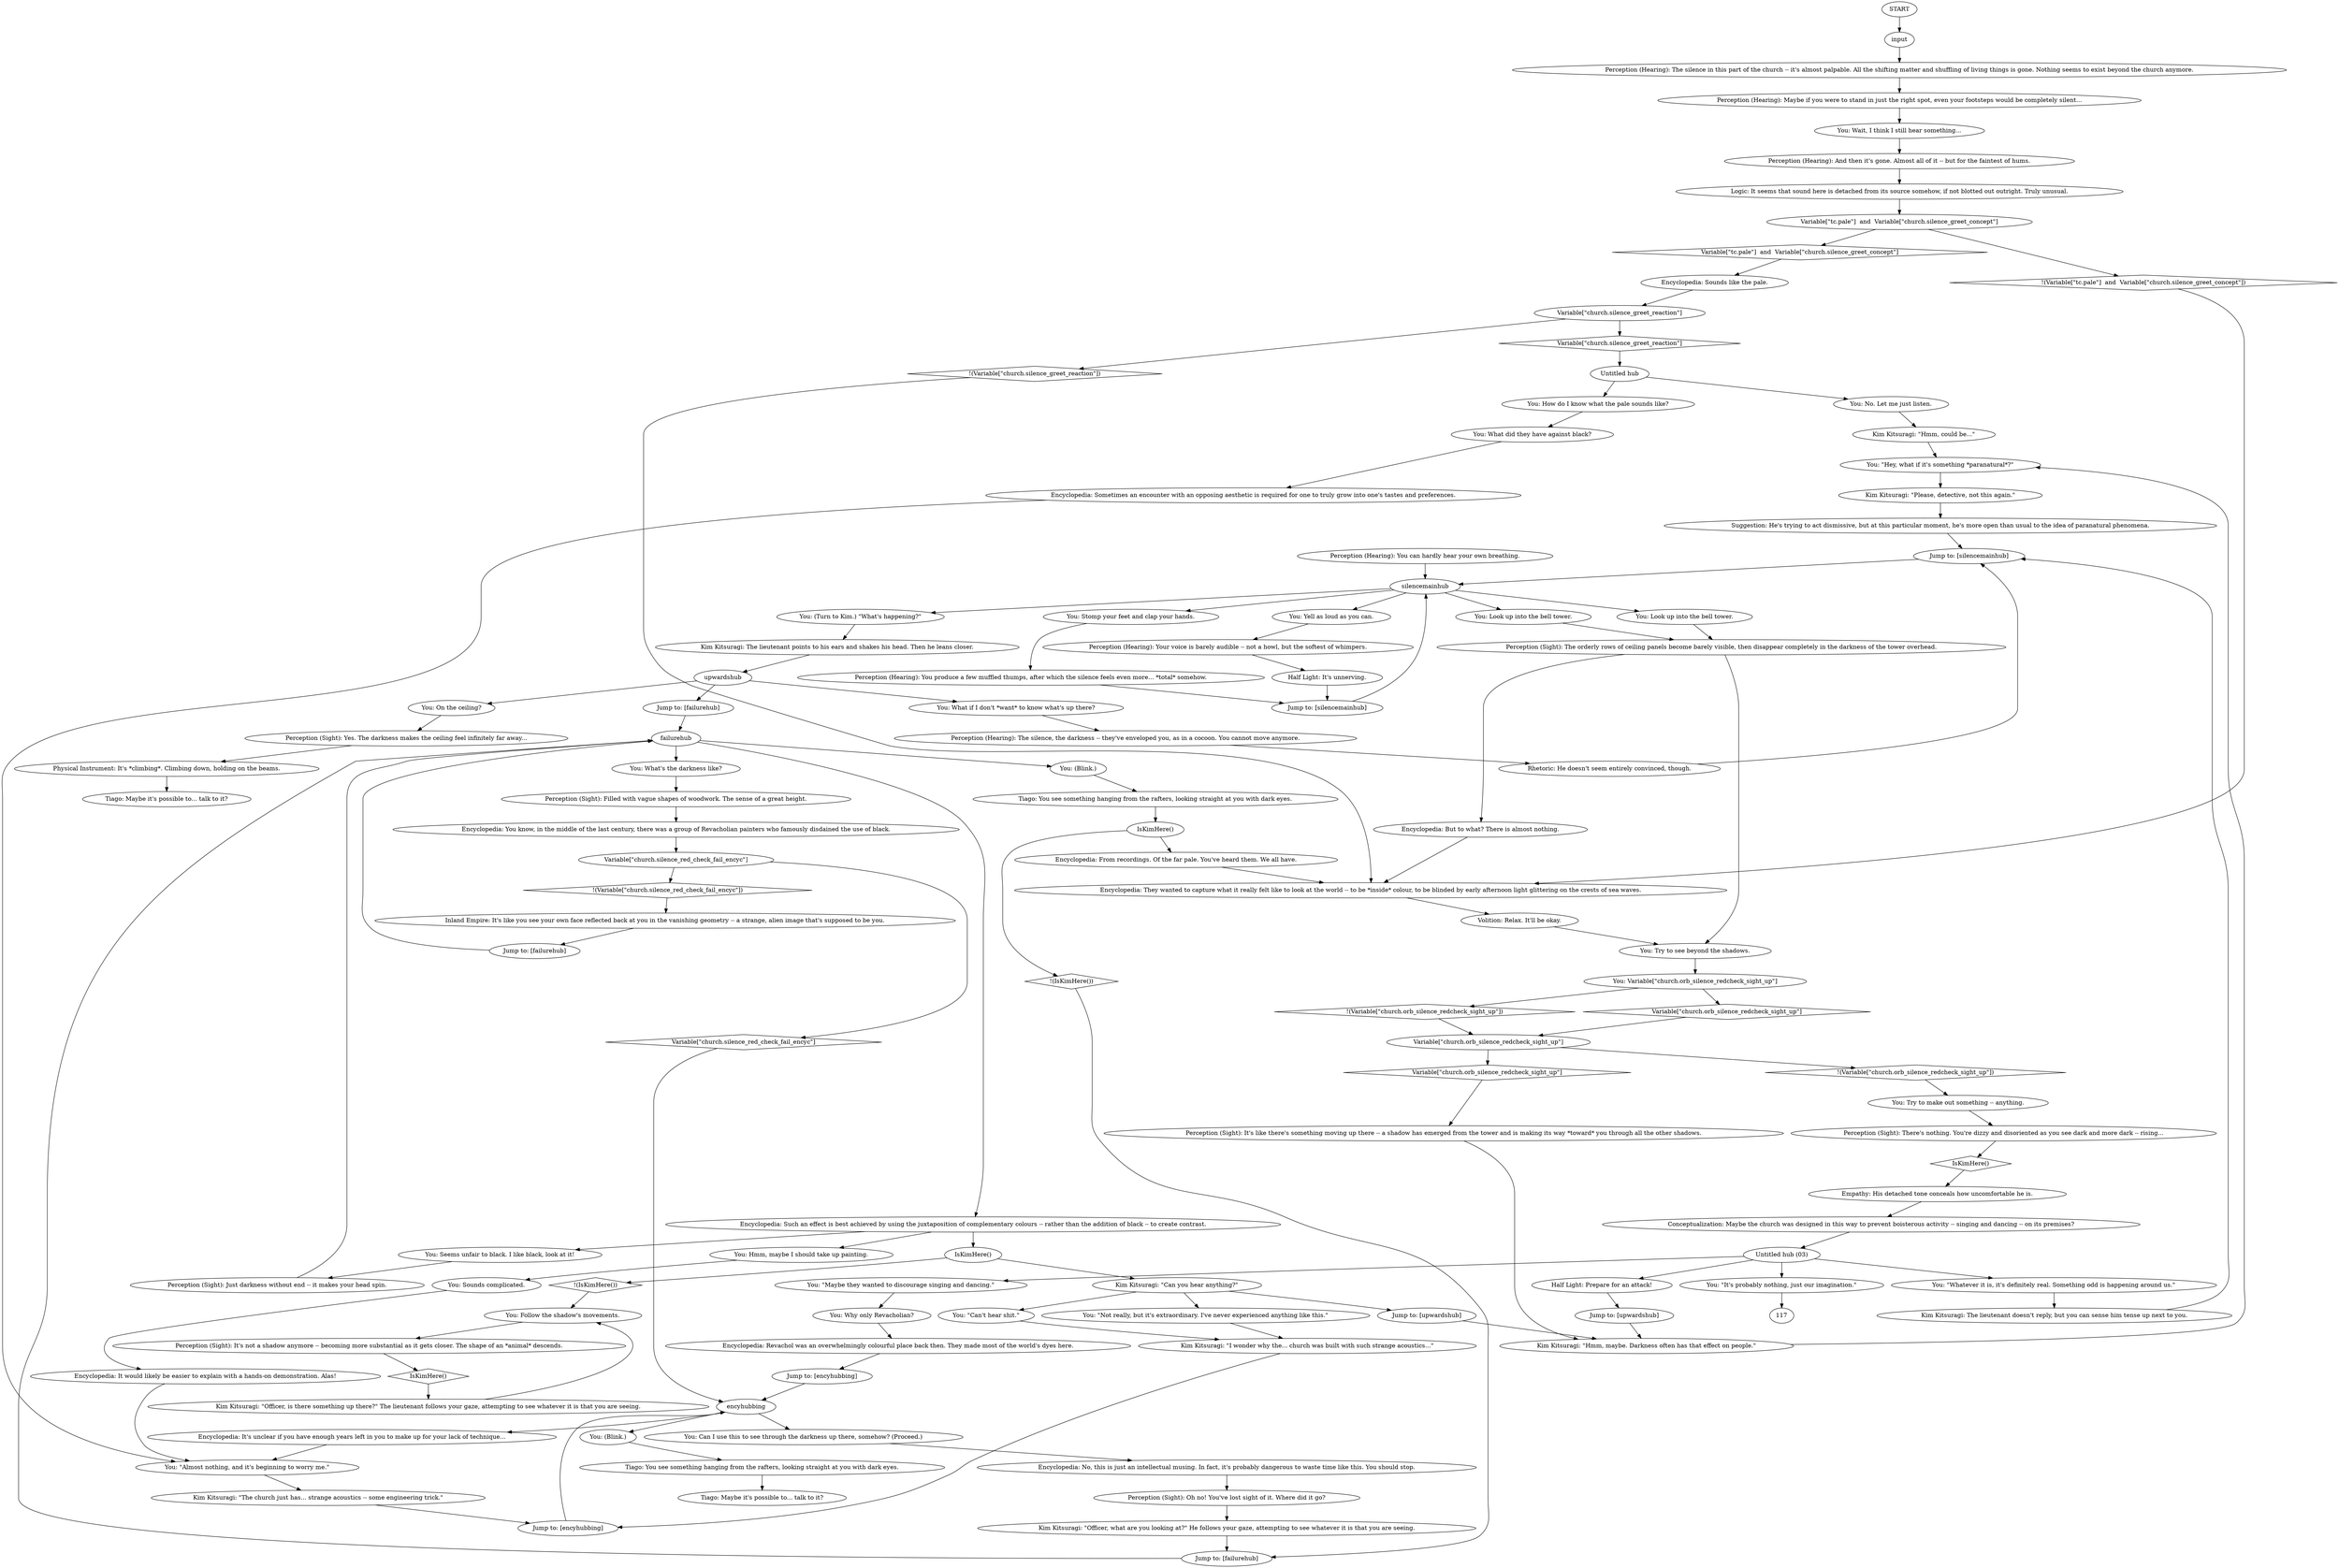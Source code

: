 # CHURCH ORB / cone of silence
# EVERYTHING IS SILENT HERE VERY SPOOKY SCENE YES INDEED WHOLE SCENE ABOUT LOOKING UP AND THEN TIAGO APPEARS, BOOM!
# ==================================================
digraph G {
	  0 [label="START"];
	  1 [label="input"];
	  2 [label="Variable[\"church.orb_silence_redcheck_sight_up\"]"];
	  3 [label="Variable[\"church.orb_silence_redcheck_sight_up\"]", shape=diamond];
	  4 [label="!(Variable[\"church.orb_silence_redcheck_sight_up\"])", shape=diamond];
	  5 [label="Jump to: [silencemainhub]"];
	  6 [label="Tiago: You see something hanging from the rafters, looking straight at you with dark eyes."];
	  7 [label="You: (Blink.)"];
	  8 [label="Inland Empire: It's like you see your own face reflected back at you in the vanishing geometry -- a strange, alien image that's supposed to be you."];
	  9 [label="Physical Instrument: It's *climbing*. Climbing down, holding on the beams."];
	  10 [label="You: \"Maybe they wanted to discourage singing and dancing.\""];
	  11 [label="Perception (Hearing): Maybe if you were to stand in just the right spot, even your footsteps would be completely silent..."];
	  12 [label="You: Wait, I think I still hear something..."];
	  13 [label="You: (Turn to Kim.) \"What's happening?\""];
	  14 [label="Perception (Sight): It's not a shadow anymore -- becoming more substantial as it gets closer. The shape of an *animal* descends."];
	  15 [label="You: \"Can't hear shit.\""];
	  16 [label="Kim Kitsuragi: \"Please, detective, not this again.\""];
	  17 [label="Encyclopedia: It would likely be easier to explain with a hands-on demonstration. Alas!"];
	  18 [label="Kim Kitsuragi: \"Officer, is there something up there?\" The lieutenant follows your gaze, attempting to see whatever it is that you are seeing."];
	  19 [label="Perception (Hearing): And then it's gone. Almost all of it -- but for the faintest of hums."];
	  20 [label="Perception (Hearing): You produce a few muffled thumps, after which the silence feels even more... *total* somehow."];
	  21 [label="Perception (Sight): Yes. The darkness makes the ceiling feel infinitely far away..."];
	  22 [label="Jump to: [failurehub]"];
	  23 [label="Tiago: Maybe it's possible to... talk to it?"];
	  24 [label="Kim Kitsuragi: \"I wonder why the... church was built with such strange acoustics...\""];
	  25 [label="Logic: It seems that sound here is detached from its source somehow, if not blotted out outright. Truly unusual."];
	  26 [label="encyhubbing"];
	  27 [label="You: Hmm, maybe I should take up painting."];
	  28 [label="You: Stomp your feet and clap your hands."];
	  29 [label="Jump to: [failurehub]"];
	  30 [label="You: Look up into the bell tower."];
	  31 [label="Variable[\"church.silence_red_check_fail_encyc\"]"];
	  32 [label="Variable[\"church.silence_red_check_fail_encyc\"]", shape=diamond];
	  33 [label="!(Variable[\"church.silence_red_check_fail_encyc\"])", shape=diamond];
	  34 [label="You: Can I use this to see through the darkness up there, somehow? (Proceed.)"];
	  35 [label="Encyclopedia: No, this is just an intellectual musing. In fact, it's probably dangerous to waste time like this. You should stop."];
	  36 [label="Encyclopedia: Revachol was an overwhelmingly colourful place back then. They made most of the world's dyes here."];
	  37 [label="You: Look up into the bell tower."];
	  38 [label="Untitled hub"];
	  39 [label="You: No. Let me just listen."];
	  40 [label="Encyclopedia: You know, in the middle of the last century, there was a group of Revacholian painters who famously disdained the use of black."];
	  41 [label="You: Seems unfair to black. I like black, look at it!"];
	  42 [label="You: Try to see beyond the shadows."];
	  43 [label="You: Variable[\"church.orb_silence_redcheck_sight_up\"]"];
	  44 [label="Variable[\"church.orb_silence_redcheck_sight_up\"]", shape=diamond];
	  45 [label="!(Variable[\"church.orb_silence_redcheck_sight_up\"])", shape=diamond];
	  46 [label="Untitled hub (03)"];
	  47 [label="You: How do I know what the pale sounds like?"];
	  48 [label="You: Yell as loud as you can."];
	  49 [label="Perception (Sight): The orderly rows of ceiling panels become barely visible, then disappear completely in the darkness of the tower overhead."];
	  50 [label="Perception (Hearing): Your voice is barely audible -- not a howl, but the softest of whimpers."];
	  51 [label="Perception (Sight): Filled with vague shapes of woodwork. The sense of a great height."];
	  52 [label="You: \"It's probably nothing, just our imagination.\""];
	  53 [label="Kim Kitsuragi: The lieutenant doesn't reply, but you can sense him tense up next to you."];
	  54 [label="Conceptualization: Maybe the church was designed in this way to prevent boisterous activity -- singing and dancing -- on its premises?"];
	  55 [label="You: \"Whatever it is, it's definitely real. Something odd is happening around us.\""];
	  56 [label="Suggestion: He's trying to act dismissive, but at this particular moment, he's more open than usual to the idea of paranatural phenomena."];
	  57 [label="Encyclopedia: Sounds like the pale."];
	  58 [label="Jump to: [encyhubbing]"];
	  59 [label="Tiago: You see something hanging from the rafters, looking straight at you with dark eyes."];
	  60 [label="Jump to: [silencemainhub]"];
	  61 [label="failurehub"];
	  62 [label="Perception (Sight): It's like there's something moving up there -- a shadow has emerged from the tower and is making its way *toward* you through all the other shadows."];
	  63 [label="Perception (Sight): There's nothing. You're dizzy and disoriented as you see dark and more dark -- rising..."];
	  64 [label="Variable[\"church.silence_greet_reaction\"]"];
	  65 [label="Variable[\"church.silence_greet_reaction\"]", shape=diamond];
	  66 [label="!(Variable[\"church.silence_greet_reaction\"])", shape=diamond];
	  67 [label="Half Light: It's unnerving."];
	  68 [label="Kim Kitsuragi: \"The church just has... strange acoustics -- some engineering trick.\""];
	  69 [label="You: What's the darkness like?"];
	  70 [label="You: \"Not really, but it's extraordinary. I've never experienced anything like this.\""];
	  71 [label="Variable[\"tc.pale\"]  and  Variable[\"church.silence_greet_concept\"]"];
	  72 [label="Variable[\"tc.pale\"]  and  Variable[\"church.silence_greet_concept\"]", shape=diamond];
	  73 [label="!(Variable[\"tc.pale\"]  and  Variable[\"church.silence_greet_concept\"])", shape=diamond];
	  74 [label="Perception (Hearing): The silence in this part of the church -- it's almost palpable. All the shifting matter and shuffling of living things is gone. Nothing seems to exist beyond the church anymore."];
	  75 [label="silencemainhub"];
	  76 [label="Kim Kitsuragi: The lieutenant points to his ears and shakes his head. Then he leans closer."];
	  77 [label="You: On the ceiling?"];
	  78 [label="Perception (Hearing): The silence, the darkness -- they've enveloped you, as in a cocoon. You cannot move anymore."];
	  79 [label="Jump to: [upwardshub]"];
	  80 [label="Perception (Hearing): You can hardly hear your own breathing."];
	  81 [label="Encyclopedia: They wanted to capture what it really felt like to look at the world -- to be *inside* colour, to be blinded by early afternoon light glittering on the crests of sea waves."];
	  82 [label="Encyclopedia: Sometimes an encounter with an opposing aesthetic is required for one to truly grow into one's tastes and preferences."];
	  83 [label="Perception (Sight): Just darkness without end -- it makes your head spin."];
	  84 [label="You: Try to make out something -- anything."];
	  85 [label="Encyclopedia: Such an effect is best achieved by using the juxtaposition of complementary colours -- rather than the addition of black -- to create contrast."];
	  86 [label="Volition: Relax. It'll be okay."];
	  87 [label="Rhetoric: He doesn't seem entirely convinced, though."];
	  88 [label="You: \"Hey, what if it's something *paranatural*?\""];
	  89 [label="Half Light: Prepare for an attack!"];
	  90 [label="Kim Kitsuragi: \"Officer, what are you looking at?\" He follows your gaze, attempting to see whatever it is that you are seeing."];
	  91 [label="Empathy: His detached tone conceals how uncomfortable he is."];
	  92 [label="Jump to: [encyhubbing]"];
	  93 [label="You: \"Almost nothing, and it's beginning to worry me.\""];
	  94 [label="Jump to: [upwardshub]"];
	  95 [label="Tiago: Maybe it's possible to... talk to it?"];
	  96 [label="IsKimHere()"];
	  97 [label="IsKimHere()", shape=diamond];
	  98 [label="!(IsKimHere())", shape=diamond];
	  99 [label="Encyclopedia: From recordings. Of the far pale. You've heard them. We all have."];
	  100 [label="You: What did they have against black?"];
	  101 [label="You: (Blink.)"];
	  102 [label="Jump to: [failurehub]"];
	  103 [label="Perception (Sight): Oh no! You've lost sight of it. Where did it go?"];
	  104 [label="You: Follow the shadow's movements."];
	  105 [label="You: What if I don't *want* to know what's up there?"];
	  106 [label="Encyclopedia: But to what? There is almost nothing."];
	  107 [label="Kim Kitsuragi: \"Hmm, could be...\""];
	  108 [label="You: Why only Revacholian?"];
	  109 [label="Encyclopedia: It's unclear if you have enough years left in you to make up for your lack of technique..."];
	  110 [label="You: Sounds complicated."];
	  111 [label="IsKimHere()"];
	  112 [label="IsKimHere()", shape=diamond];
	  113 [label="!(IsKimHere())", shape=diamond];
	  114 [label="Kim Kitsuragi: \"Can you hear anything?\""];
	  115 [label="upwardshub"];
	  116 [label="Kim Kitsuragi: \"Hmm, maybe. Darkness often has that effect on people.\""];
	  0 -> 1
	  1 -> 74
	  2 -> 3
	  2 -> 4
	  3 -> 62
	  4 -> 84
	  5 -> 75
	  6 -> 96
	  7 -> 6
	  8 -> 29
	  9 -> 95
	  10 -> 108
	  11 -> 12
	  12 -> 19
	  13 -> 76
	  14 -> 112
	  15 -> 24
	  16 -> 56
	  17 -> 93
	  18 -> 104
	  19 -> 25
	  20 -> 60
	  21 -> 9
	  22 -> 61
	  24 -> 92
	  25 -> 71
	  26 -> 109
	  26 -> 34
	  26 -> 101
	  27 -> 110
	  28 -> 20
	  29 -> 61
	  30 -> 49
	  31 -> 32
	  31 -> 33
	  32 -> 26
	  33 -> 8
	  34 -> 35
	  35 -> 103
	  36 -> 58
	  37 -> 49
	  38 -> 39
	  38 -> 47
	  39 -> 107
	  40 -> 31
	  41 -> 83
	  42 -> 43
	  43 -> 44
	  43 -> 45
	  44 -> 2
	  45 -> 2
	  46 -> 89
	  46 -> 10
	  46 -> 52
	  46 -> 55
	  47 -> 100
	  48 -> 50
	  49 -> 42
	  49 -> 106
	  50 -> 67
	  51 -> 40
	  52 -> 117
	  53 -> 5
	  54 -> 46
	  55 -> 53
	  56 -> 5
	  57 -> 64
	  58 -> 26
	  59 -> 23
	  60 -> 75
	  61 -> 85
	  61 -> 69
	  61 -> 7
	  62 -> 116
	  63 -> 97
	  64 -> 65
	  64 -> 66
	  65 -> 38
	  66 -> 81
	  67 -> 60
	  68 -> 92
	  69 -> 51
	  70 -> 24
	  71 -> 72
	  71 -> 73
	  72 -> 57
	  73 -> 81
	  74 -> 11
	  75 -> 37
	  75 -> 13
	  75 -> 48
	  75 -> 28
	  75 -> 30
	  76 -> 115
	  77 -> 21
	  78 -> 87
	  79 -> 116
	  80 -> 75
	  81 -> 86
	  82 -> 93
	  83 -> 61
	  84 -> 63
	  85 -> 41
	  85 -> 27
	  85 -> 111
	  86 -> 42
	  87 -> 5
	  88 -> 16
	  89 -> 79
	  90 -> 22
	  91 -> 54
	  92 -> 26
	  93 -> 68
	  94 -> 116
	  96 -> 98
	  96 -> 99
	  97 -> 91
	  98 -> 22
	  99 -> 81
	  100 -> 82
	  101 -> 59
	  102 -> 61
	  103 -> 90
	  104 -> 14
	  105 -> 78
	  106 -> 81
	  107 -> 88
	  108 -> 36
	  109 -> 93
	  110 -> 17
	  111 -> 113
	  111 -> 114
	  112 -> 18
	  113 -> 104
	  114 -> 70
	  114 -> 94
	  114 -> 15
	  115 -> 105
	  115 -> 77
	  115 -> 102
	  116 -> 88
}

